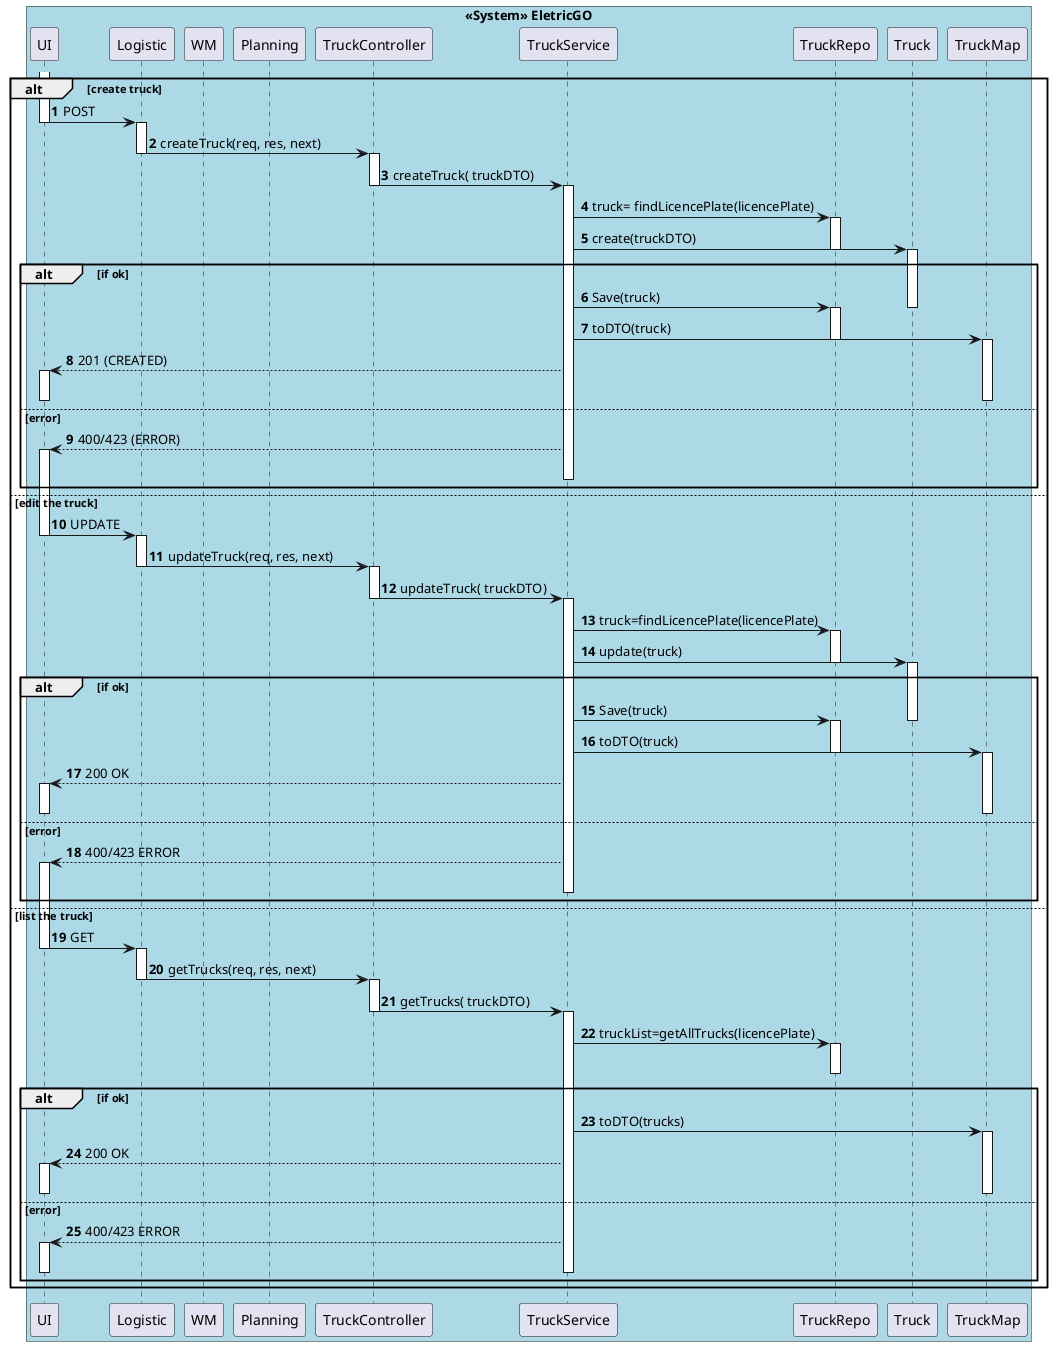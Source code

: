 @startuml Sequence Diagram
autonumber




box "<<System>> EletricGO" #LightBlue
'participant "<<System>> EletricGO" as E
participant "UI" as UI
participant "Logistic" as LOGI
participant "WM" as WM
participant "Planning" as PLAN
participant "TruckController" as ctr
participant "TruckService" as serv
participant "TruckRepo" as repo
participant "Truck" as truck
participant "TruckMap" as map

end box

alt create truck

    activate UI
    UI -> LOGI: POST
    deactivate UI
    activate LOGI
    LOGI -> ctr: createTruck(req, res, next)
    deactivate LOGI
    activate ctr
    ctr -> serv: createTruck( truckDTO)
    deactivate ctr
    activate serv
   
    serv -> repo:truck= findLicencePlate(licencePlate)
    activate repo
    serv -> truck: create(truckDTO)
    deactivate repo
    activate truck

    alt if ok
    serv -> repo: Save(truck)
    deactivate truck
    activate repo
    serv -> map: toDTO(truck)
    deactivate repo
    activate map

    serv --> UI: 201 (CREATED)
     activate UI
    deactivate map
    
    deactivate UI
   
   
    else error
    
    UI <-- serv: 400/423 (ERROR)
    activate UI
    deactivate LOGI
    deactivate serv

    end alt

    else edit the truck

    UI -> LOGI: UPDATE
       deactivate UI
    activate LOGI
    LOGI -> ctr: updateTruck(req, res, next)
    deactivate LOGI
    activate ctr
    ctr -> serv: updateTruck( truckDTO)
    deactivate ctr
    activate serv
   
    serv -> repo: truck=findLicencePlate(licencePlate)
    activate repo
    serv -> truck: update(truck)
    deactivate repo
    activate truck

    alt if ok
    serv -> repo: Save(truck)
    deactivate truck
    activate repo
    serv -> map: toDTO(truck)
    deactivate repo
    activate map

    serv --> UI: 200 OK
    activate UI
    deactivate map
    
    deactivate UI
   
    else error
    UI <-- serv: 400/423 ERROR
    activate UI
    deactivate LOGI
    deactivate serv

    end alt

        else list the truck
        UI -> LOGI: GET
            deactivate UI
    activate LOGI
    LOGI -> ctr: getTrucks(req, res, next)
    deactivate LOGI
    activate ctr
    ctr -> serv: getTrucks( truckDTO)
    deactivate ctr
    activate serv
   
    serv -> repo: truckList=getAllTrucks(licencePlate)
    activate repo
    deactivate repo

    alt if ok
    
    serv -> map: toDTO(trucks)
    activate map

    serv --> UI: 200 OK
  activate UI
    deactivate map
    
    deactivate UI
   
    else error
    UI <-- serv: 400/423 ERROR
    activate UI
    deactivate LOGI
    deactivate serv
deactivate UI
    end alt
  end alt


               

                @enduml